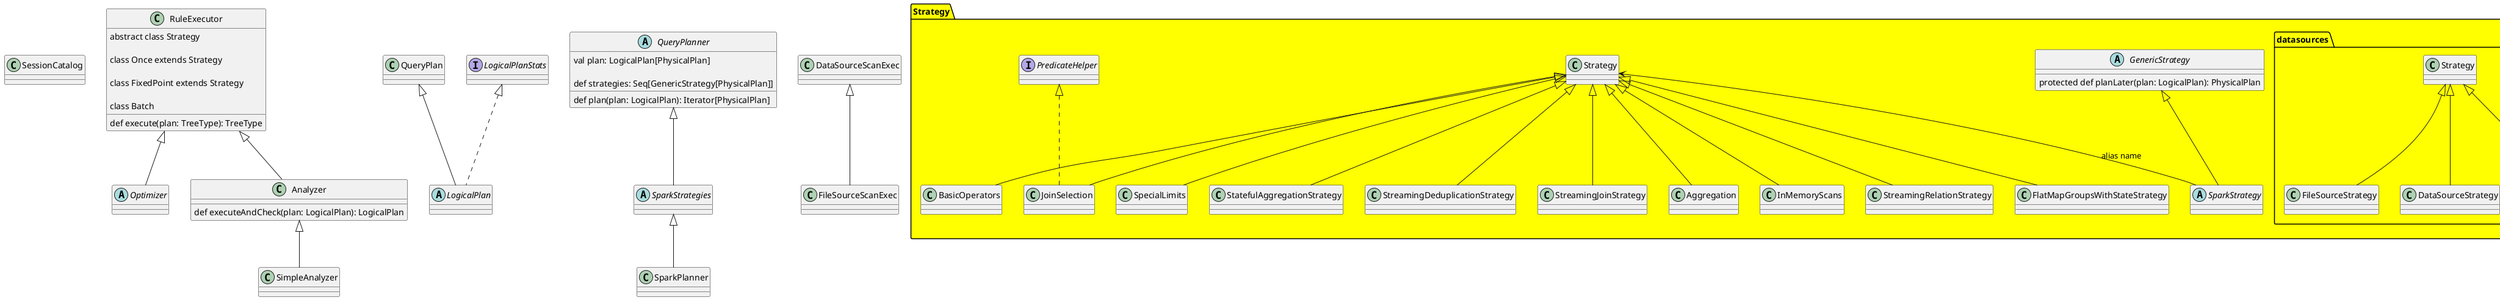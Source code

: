 @startuml

class SessionCatalog

class RuleExecutor {

  abstract class Strategy

  class Once extends Strategy

  class FixedPoint extends Strategy

  class Batch


    def execute(plan: TreeType): TreeType
}

abstract class Optimizer extends RuleExecutor


abstract class LogicalPlan extends QueryPlan implements LogicalPlanStats

class Analyzer extends RuleExecutor {
  def executeAndCheck(plan: LogicalPlan): LogicalPlan
}

class SimpleAnalyzer extends Analyzer


abstract class QueryPlanner {
  val plan: LogicalPlan[PhysicalPlan]

  def strategies: Seq[GenericStrategy[PhysicalPlan]]
  def plan(plan: LogicalPlan): Iterator[PhysicalPlan]
}

abstract class SparkStrategies extends QueryPlanner



class SparkPlanner extends SparkStrategies


package Strategy #yellow {
    abstract class GenericStrategy {
      protected def planLater(plan: LogicalPlan): PhysicalPlan
    }
    abstract class SparkStrategy extends GenericStrategy

    Strategy <-- SparkStrategy : alias name

    class SpecialLimits extends Strategy
    class JoinSelection extends Strategy implements PredicateHelper
    class StatefulAggregationStrategy extends Strategy
    class StreamingDeduplicationStrategy extends Strategy
    class StreamingJoinStrategy extends Strategy
    class Aggregation extends Strategy
    class InMemoryScans extends Strategy
    class StreamingRelationStrategy extends Strategy
    class FlatMapGroupsWithStateStrategy extends Strategy
    class BasicOperators extends Strategy


    package HiveStrategies {
      class Scripts extends Strategy
      class HiveTableScans extends Strategy
    }

    package datasources {
      class FileSourceStrategy extends Strategy
      class DataSourceStrategy extends Strategy
      class DataSourceV2Strategy extends Strategy
    }
}

class FileSourceScanExec extends DataSourceScanExec

@endumlSessionCatalog